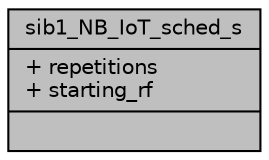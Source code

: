 digraph "sib1_NB_IoT_sched_s"
{
 // LATEX_PDF_SIZE
  edge [fontname="Helvetica",fontsize="10",labelfontname="Helvetica",labelfontsize="10"];
  node [fontname="Helvetica",fontsize="10",shape=record];
  Node1 [label="{sib1_NB_IoT_sched_s\n|+ repetitions\l+ starting_rf\l|}",height=0.2,width=0.4,color="black", fillcolor="grey75", style="filled", fontcolor="black",tooltip="----------------------------------------------------—MAC---------------------------------------------..."];
}
